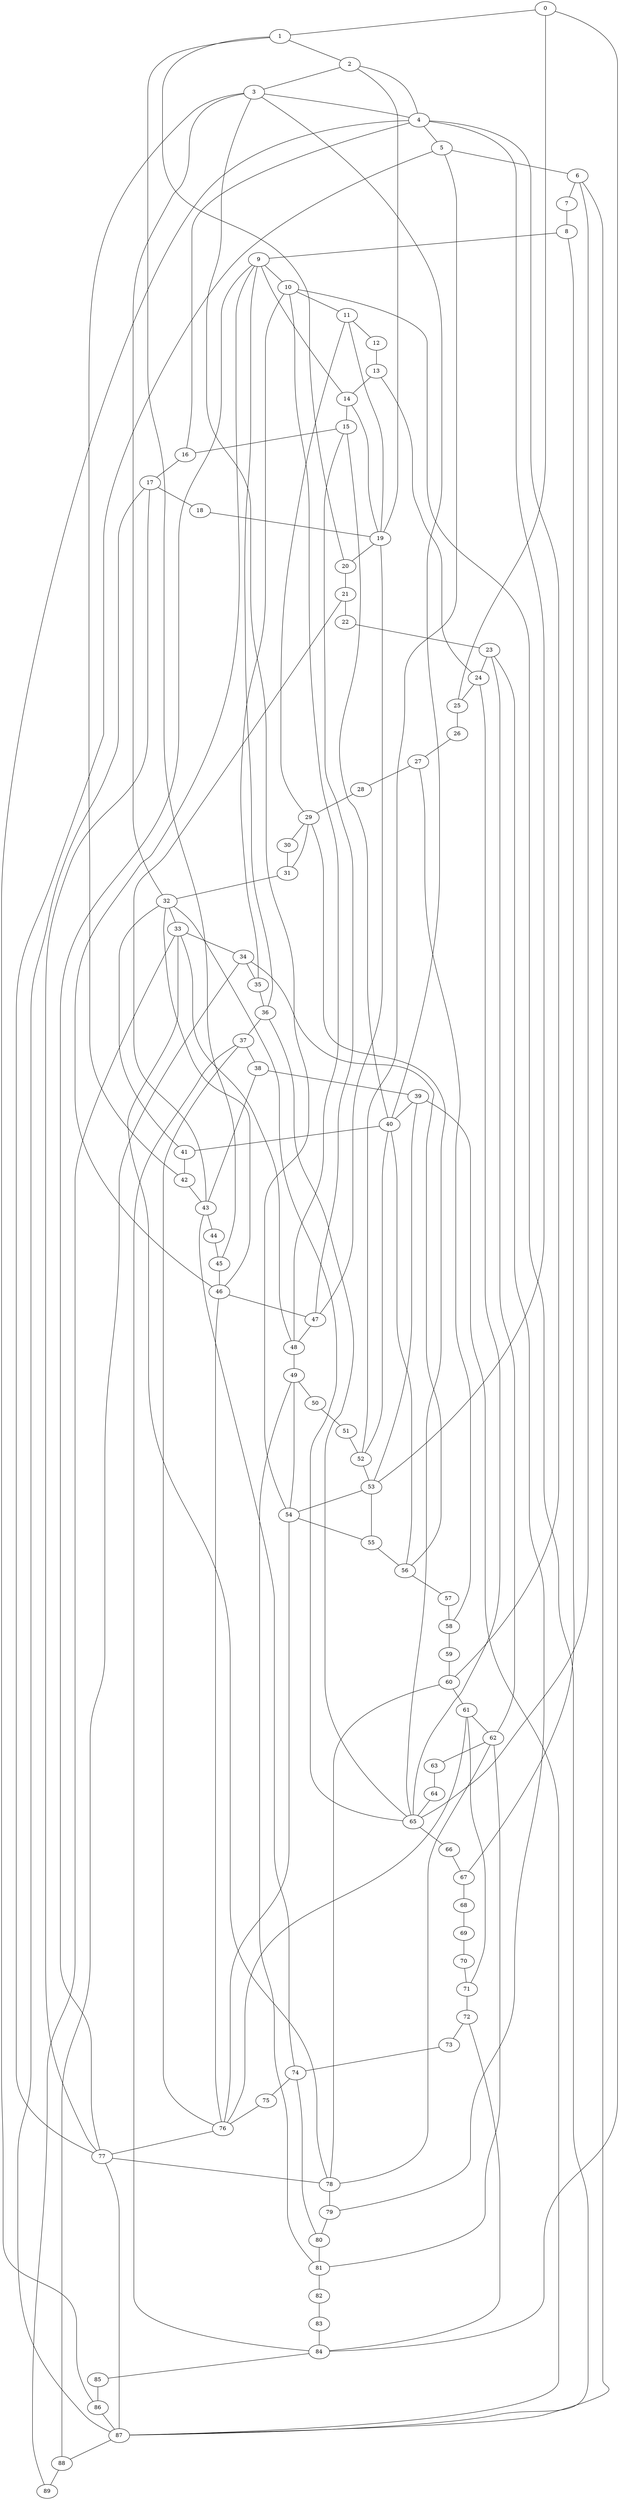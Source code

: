 
graph graphname {
    0 -- 1
0 -- 25
0 -- 84
1 -- 2
1 -- 20
1 -- 45
2 -- 3
2 -- 19
2 -- 4
3 -- 4
3 -- 54
3 -- 42
3 -- 40
3 -- 32
4 -- 5
4 -- 16
4 -- 60
4 -- 86
4 -- 53
5 -- 6
5 -- 52
5 -- 77
6 -- 7
6 -- 87
6 -- 65
7 -- 8
8 -- 9
8 -- 67
9 -- 10
9 -- 77
9 -- 36
9 -- 14
9 -- 46
10 -- 11
10 -- 48
10 -- 87
10 -- 35
11 -- 12
11 -- 19
11 -- 29
12 -- 13
13 -- 14
13 -- 24
14 -- 15
14 -- 19
15 -- 16
15 -- 47
15 -- 40
16 -- 17
17 -- 18
17 -- 77
17 -- 87
18 -- 19
19 -- 20
19 -- 47
20 -- 21
21 -- 22
21 -- 43
22 -- 23
23 -- 24
23 -- 62
23 -- 79
24 -- 25
24 -- 65
25 -- 26
26 -- 27
27 -- 28
27 -- 58
28 -- 29
29 -- 30
29 -- 65
29 -- 31
30 -- 31
31 -- 32
32 -- 33
32 -- 41
32 -- 65
32 -- 46
33 -- 34
33 -- 89
33 -- 78
33 -- 48
34 -- 35
34 -- 56
34 -- 88
35 -- 36
36 -- 37
36 -- 65
37 -- 38
37 -- 76
37 -- 84
38 -- 39
38 -- 43
39 -- 40
39 -- 53
39 -- 87
40 -- 41
40 -- 56
40 -- 52
41 -- 42
42 -- 43
43 -- 44
43 -- 74
44 -- 45
45 -- 46
46 -- 47
46 -- 76
47 -- 48
48 -- 49
49 -- 50
49 -- 81
49 -- 54
50 -- 51
51 -- 52
52 -- 53
53 -- 54
53 -- 55
54 -- 55
54 -- 76
55 -- 56
56 -- 57
57 -- 58
58 -- 59
59 -- 60
60 -- 61
60 -- 78
61 -- 62
61 -- 76
61 -- 71
62 -- 63
62 -- 78
62 -- 81
63 -- 64
64 -- 65
65 -- 66
66 -- 67
67 -- 68
68 -- 69
69 -- 70
70 -- 71
71 -- 72
72 -- 73
72 -- 84
73 -- 74
74 -- 75
74 -- 80
75 -- 76
76 -- 77
77 -- 78
77 -- 87
78 -- 79
79 -- 80
80 -- 81
81 -- 82
82 -- 83
83 -- 84
84 -- 85
85 -- 86
86 -- 87
87 -- 88
88 -- 89

}
